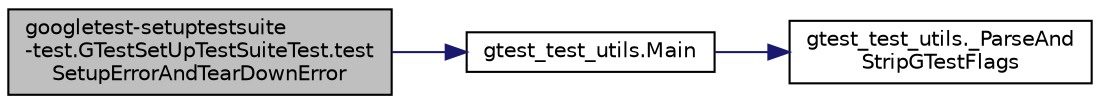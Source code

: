 digraph "googletest-setuptestsuite-test.GTestSetUpTestSuiteTest.testSetupErrorAndTearDownError"
{
 // LATEX_PDF_SIZE
  bgcolor="transparent";
  edge [fontname="Helvetica",fontsize="10",labelfontname="Helvetica",labelfontsize="10"];
  node [fontname="Helvetica",fontsize="10",shape=record];
  rankdir="LR";
  Node1 [label="googletest-setuptestsuite\l-test.GTestSetUpTestSuiteTest.test\lSetupErrorAndTearDownError",height=0.2,width=0.4,color="black", fillcolor="grey75", style="filled", fontcolor="black",tooltip=" "];
  Node1 -> Node2 [color="midnightblue",fontsize="10",style="solid",fontname="Helvetica"];
  Node2 [label="gtest_test_utils.Main",height=0.2,width=0.4,color="black",URL="$namespacegtest__test__utils.html#a5361b42d9c6843b5b117ead4d1c58cc5",tooltip=" "];
  Node2 -> Node3 [color="midnightblue",fontsize="10",style="solid",fontname="Helvetica"];
  Node3 [label="gtest_test_utils._ParseAnd\lStripGTestFlags",height=0.2,width=0.4,color="black",URL="$namespacegtest__test__utils.html#a05ad62af6574fd7e4fa2cc7c952c4f0b",tooltip=" "];
}
